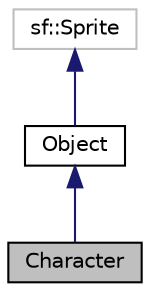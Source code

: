 digraph "Character"
{
  edge [fontname="Helvetica",fontsize="10",labelfontname="Helvetica",labelfontsize="10"];
  node [fontname="Helvetica",fontsize="10",shape=record];
  Node5 [label="Character",height=0.2,width=0.4,color="black", fillcolor="grey75", style="filled", fontcolor="black"];
  Node6 -> Node5 [dir="back",color="midnightblue",fontsize="10",style="solid"];
  Node6 [label="Object",height=0.2,width=0.4,color="black", fillcolor="white", style="filled",URL="$classObject.html"];
  Node7 -> Node6 [dir="back",color="midnightblue",fontsize="10",style="solid"];
  Node7 [label="sf::Sprite",height=0.2,width=0.4,color="grey75", fillcolor="white", style="filled"];
}
